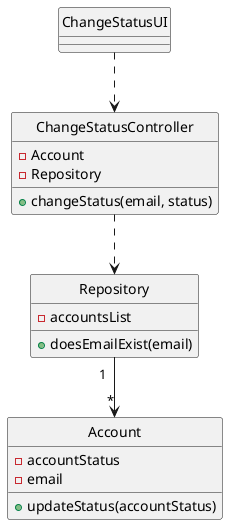 @startuml

class "ChangeStatusUI"
class "ChangeStatusController"
class "Repository"
class "Account"

"ChangeStatusUI" ..> "ChangeStatusController"
"ChangeStatusController"  ..> "Repository"
"Repository" "1  " -->"*" "Account"

class "ChangeStatusController"{
-Account
-Repository
+changeStatus(email, status)
}
class "Repository"{
-accountsList
+doesEmailExist(email)
}

class Account{
- accountStatus
-email
+ updateStatus(accountStatus)
}

hide "ChangeStatusUI" circle
hide "ChangeStatusController" circle
hide "Repository" circle
hide "Account" circle

@enduml